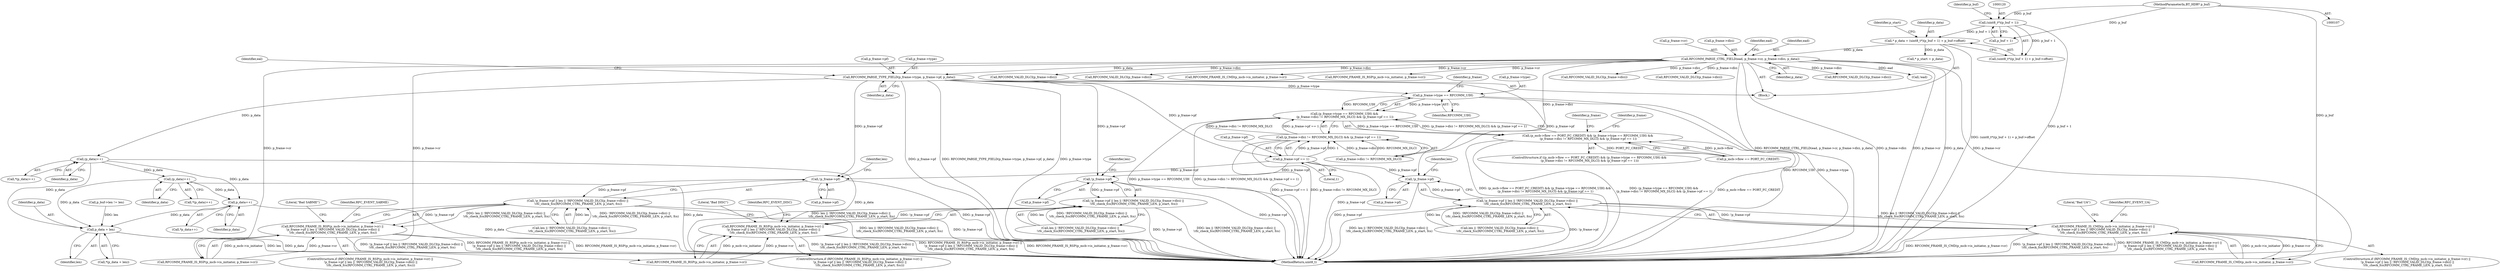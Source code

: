 digraph "0_Android_d4a34fefbf292d1e02336e4e272da3ef1e3eef85@pointer" {
"1000163" [label="(Call,RFCOMM_PARSE_TYPE_FIELD(p_frame->type, p_frame->pf, p_data))"];
"1000146" [label="(Call,RFCOMM_PARSE_CTRL_FIELD(ead, p_frame->cr, p_frame->dlci, p_data))"];
"1000116" [label="(Call,* p_data = (uint8_t*)(p_buf + 1) + p_buf->offset)"];
"1000119" [label="(Call,(uint8_t*)(p_buf + 1))"];
"1000110" [label="(MethodParameterIn,BT_HDR* p_buf)"];
"1000182" [label="(Call,(p_data)++)"];
"1000200" [label="(Call,(p_data)++)"];
"1000273" [label="(Call,p_data++)"];
"1000307" [label="(Call,p_data + len)"];
"1000251" [label="(Call,p_frame->type == RFCOMM_UIH)"];
"1000250" [label="(Call,(p_frame->type == RFCOMM_UIH) &&\n (p_frame->dlci != RFCOMM_MX_DLCI) && (p_frame->pf == 1))"];
"1000244" [label="(Call,(p_mcb->flow == PORT_FC_CREDIT) && (p_frame->type == RFCOMM_UIH) &&\n (p_frame->dlci != RFCOMM_MX_DLCI) && (p_frame->pf == 1))"];
"1000262" [label="(Call,p_frame->pf == 1)"];
"1000256" [label="(Call,(p_frame->dlci != RFCOMM_MX_DLCI) && (p_frame->pf == 1))"];
"1000326" [label="(Call,!p_frame->pf)"];
"1000325" [label="(Call,!p_frame->pf || len || !RFCOMM_VALID_DLCI(p_frame->dlci) ||\n !rfc_check_fcs(RFCOMM_CTRL_FRAME_LEN, p_start, fcs))"];
"1000317" [label="(Call,RFCOMM_FRAME_IS_RSP(p_mcb->is_initiator, p_frame->cr) ||\n !p_frame->pf || len || !RFCOMM_VALID_DLCI(p_frame->dlci) ||\n !rfc_check_fcs(RFCOMM_CTRL_FRAME_LEN, p_start, fcs))"];
"1000362" [label="(Call,!p_frame->pf)"];
"1000361" [label="(Call,!p_frame->pf || len || !RFCOMM_VALID_DLCI(p_frame->dlci) ||\n !rfc_check_fcs(RFCOMM_CTRL_FRAME_LEN, p_start, fcs))"];
"1000353" [label="(Call,RFCOMM_FRAME_IS_CMD(p_mcb->is_initiator, p_frame->cr) ||\n !p_frame->pf || len || !RFCOMM_VALID_DLCI(p_frame->dlci) ||\n !rfc_check_fcs(RFCOMM_CTRL_FRAME_LEN, p_start, fcs))"];
"1000429" [label="(Call,!p_frame->pf)"];
"1000428" [label="(Call,!p_frame->pf || len || !RFCOMM_VALID_DLCI(p_frame->dlci) ||\n !rfc_check_fcs(RFCOMM_CTRL_FRAME_LEN, p_start, fcs))"];
"1000420" [label="(Call,RFCOMM_FRAME_IS_RSP(p_mcb->is_initiator, p_frame->cr) ||\n !p_frame->pf || len || !RFCOMM_VALID_DLCI(p_frame->dlci) ||\n !rfc_check_fcs(RFCOMM_CTRL_FRAME_LEN, p_start, fcs))"];
"1000430" [label="(Call,p_frame->pf)"];
"1000345" [label="(Literal,\"Bad SABME\")"];
"1000448" [label="(Literal,\"Bad DISC\")"];
"1000437" [label="(Call,RFCOMM_VALID_DLCI(p_frame->dlci))"];
"1000433" [label="(Call,len || !RFCOMM_VALID_DLCI(p_frame->dlci) ||\n !rfc_check_fcs(RFCOMM_CTRL_FRAME_LEN, p_start, fcs))"];
"1000428" [label="(Call,!p_frame->pf || len || !RFCOMM_VALID_DLCI(p_frame->dlci) ||\n !rfc_check_fcs(RFCOMM_CTRL_FRAME_LEN, p_start, fcs))"];
"1000497" [label="(MethodReturn,uint8_t)"];
"1000273" [label="(Call,p_data++)"];
"1000200" [label="(Call,(p_data)++)"];
"1000318" [label="(Call,RFCOMM_FRAME_IS_RSP(p_mcb->is_initiator, p_frame->cr))"];
"1000128" [label="(Call,* p_start = p_data)"];
"1000307" [label="(Call,p_data + len)"];
"1000316" [label="(ControlStructure,if (RFCOMM_FRAME_IS_RSP(p_mcb->is_initiator, p_frame->cr) ||\n !p_frame->pf || len || !RFCOMM_VALID_DLCI(p_frame->dlci) ||\n !rfc_check_fcs(RFCOMM_CTRL_FRAME_LEN, p_start, fcs)))"];
"1000401" [label="(Call,RFCOMM_VALID_DLCI(p_frame->dlci))"];
"1000354" [label="(Call,RFCOMM_FRAME_IS_CMD(p_mcb->is_initiator, p_frame->cr))"];
"1000421" [label="(Call,RFCOMM_FRAME_IS_RSP(p_mcb->is_initiator, p_frame->cr))"];
"1000330" [label="(Call,len || !RFCOMM_VALID_DLCI(p_frame->dlci) ||\n !rfc_check_fcs(RFCOMM_CTRL_FRAME_LEN, p_start, fcs))"];
"1000306" [label="(Call,*(p_data + len))"];
"1000367" [label="(Identifier,len)"];
"1000266" [label="(Literal,1)"];
"1000119" [label="(Call,(uint8_t*)(p_buf + 1))"];
"1000453" [label="(Identifier,RFC_EVENT_DISC)"];
"1000363" [label="(Call,p_frame->pf)"];
"1000270" [label="(Identifier,p_frame)"];
"1000116" [label="(Call,* p_data = (uint8_t*)(p_buf + 1) + p_buf->offset)"];
"1000251" [label="(Call,p_frame->type == RFCOMM_UIH)"];
"1000272" [label="(Call,*p_data++)"];
"1000154" [label="(Identifier,p_data)"];
"1000111" [label="(Block,)"];
"1000262" [label="(Call,p_frame->pf == 1)"];
"1000370" [label="(Call,RFCOMM_VALID_DLCI(p_frame->dlci))"];
"1000309" [label="(Identifier,len)"];
"1000148" [label="(Call,p_frame->cr)"];
"1000381" [label="(Literal,\"Bad UA\")"];
"1000256" [label="(Call,(p_frame->dlci != RFCOMM_MX_DLCI) && (p_frame->pf == 1))"];
"1000286" [label="(Identifier,p_frame)"];
"1000156" [label="(Call,!ead)"];
"1000201" [label="(Identifier,p_data)"];
"1000353" [label="(Call,RFCOMM_FRAME_IS_CMD(p_mcb->is_initiator, p_frame->cr) ||\n !p_frame->pf || len || !RFCOMM_VALID_DLCI(p_frame->dlci) ||\n !rfc_check_fcs(RFCOMM_CTRL_FRAME_LEN, p_start, fcs))"];
"1000334" [label="(Call,RFCOMM_VALID_DLCI(p_frame->dlci))"];
"1000110" [label="(MethodParameterIn,BT_HDR* p_buf)"];
"1000257" [label="(Call,p_frame->dlci != RFCOMM_MX_DLCI)"];
"1000250" [label="(Call,(p_frame->type == RFCOMM_UIH) &&\n (p_frame->dlci != RFCOMM_MX_DLCI) && (p_frame->pf == 1))"];
"1000429" [label="(Call,!p_frame->pf)"];
"1000457" [label="(Call,RFCOMM_VALID_DLCI(p_frame->dlci))"];
"1000352" [label="(ControlStructure,if (RFCOMM_FRAME_IS_CMD(p_mcb->is_initiator, p_frame->cr) ||\n !p_frame->pf || len || !RFCOMM_VALID_DLCI(p_frame->dlci) ||\n !rfc_check_fcs(RFCOMM_CTRL_FRAME_LEN, p_start, fcs)))"];
"1000361" [label="(Call,!p_frame->pf || len || !RFCOMM_VALID_DLCI(p_frame->dlci) ||\n !rfc_check_fcs(RFCOMM_CTRL_FRAME_LEN, p_start, fcs))"];
"1000327" [label="(Call,p_frame->pf)"];
"1000151" [label="(Call,p_frame->dlci)"];
"1000255" [label="(Identifier,RFCOMM_UIH)"];
"1000244" [label="(Call,(p_mcb->flow == PORT_FC_CREDIT) && (p_frame->type == RFCOMM_UIH) &&\n (p_frame->dlci != RFCOMM_MX_DLCI) && (p_frame->pf == 1))"];
"1000420" [label="(Call,RFCOMM_FRAME_IS_RSP(p_mcb->is_initiator, p_frame->cr) ||\n !p_frame->pf || len || !RFCOMM_VALID_DLCI(p_frame->dlci) ||\n !rfc_check_fcs(RFCOMM_CTRL_FRAME_LEN, p_start, fcs))"];
"1000419" [label="(ControlStructure,if (RFCOMM_FRAME_IS_RSP(p_mcb->is_initiator, p_frame->cr) ||\n !p_frame->pf || len || !RFCOMM_VALID_DLCI(p_frame->dlci) ||\n !rfc_check_fcs(RFCOMM_CTRL_FRAME_LEN, p_start, fcs)))"];
"1000366" [label="(Call,len || !RFCOMM_VALID_DLCI(p_frame->dlci) ||\n !rfc_check_fcs(RFCOMM_CTRL_FRAME_LEN, p_start, fcs))"];
"1000274" [label="(Identifier,p_data)"];
"1000362" [label="(Call,!p_frame->pf)"];
"1000350" [label="(Identifier,RFC_EVENT_SABME)"];
"1000125" [label="(Identifier,p_buf)"];
"1000245" [label="(Call,p_mcb->flow == PORT_FC_CREDIT)"];
"1000308" [label="(Identifier,p_data)"];
"1000290" [label="(Call,p_buf->len != len)"];
"1000172" [label="(Identifier,eal)"];
"1000317" [label="(Call,RFCOMM_FRAME_IS_RSP(p_mcb->is_initiator, p_frame->cr) ||\n !p_frame->pf || len || !RFCOMM_VALID_DLCI(p_frame->dlci) ||\n !rfc_check_fcs(RFCOMM_CTRL_FRAME_LEN, p_start, fcs))"];
"1000182" [label="(Call,(p_data)++)"];
"1000390" [label="(Call,RFCOMM_FRAME_IS_CMD(p_mcb->is_initiator, p_frame->cr))"];
"1000480" [label="(Call,RFCOMM_FRAME_IS_RSP(p_mcb->is_initiator, p_frame->cr))"];
"1000167" [label="(Call,p_frame->pf)"];
"1000117" [label="(Identifier,p_data)"];
"1000121" [label="(Call,p_buf + 1)"];
"1000183" [label="(Identifier,p_data)"];
"1000163" [label="(Call,RFCOMM_PARSE_TYPE_FIELD(p_frame->type, p_frame->pf, p_data))"];
"1000263" [label="(Call,p_frame->pf)"];
"1000170" [label="(Identifier,p_data)"];
"1000325" [label="(Call,!p_frame->pf || len || !RFCOMM_VALID_DLCI(p_frame->dlci) ||\n !rfc_check_fcs(RFCOMM_CTRL_FRAME_LEN, p_start, fcs))"];
"1000326" [label="(Call,!p_frame->pf)"];
"1000157" [label="(Identifier,ead)"];
"1000118" [label="(Call,(uint8_t*)(p_buf + 1) + p_buf->offset)"];
"1000199" [label="(Call,*(p_data)++)"];
"1000331" [label="(Identifier,len)"];
"1000386" [label="(Identifier,RFC_EVENT_UA)"];
"1000252" [label="(Call,p_frame->type)"];
"1000129" [label="(Identifier,p_start)"];
"1000434" [label="(Identifier,len)"];
"1000146" [label="(Call,RFCOMM_PARSE_CTRL_FIELD(ead, p_frame->cr, p_frame->dlci, p_data))"];
"1000259" [label="(Identifier,p_frame)"];
"1000181" [label="(Call,*(p_data)++)"];
"1000147" [label="(Identifier,ead)"];
"1000164" [label="(Call,p_frame->type)"];
"1000243" [label="(ControlStructure,if ((p_mcb->flow == PORT_FC_CREDIT) && (p_frame->type == RFCOMM_UIH) &&\n (p_frame->dlci != RFCOMM_MX_DLCI) && (p_frame->pf == 1)))"];
"1000163" -> "1000111"  [label="AST: "];
"1000163" -> "1000170"  [label="CFG: "];
"1000164" -> "1000163"  [label="AST: "];
"1000167" -> "1000163"  [label="AST: "];
"1000170" -> "1000163"  [label="AST: "];
"1000172" -> "1000163"  [label="CFG: "];
"1000163" -> "1000497"  [label="DDG: p_frame->type"];
"1000163" -> "1000497"  [label="DDG: p_frame->pf"];
"1000163" -> "1000497"  [label="DDG: RFCOMM_PARSE_TYPE_FIELD(p_frame->type, p_frame->pf, p_data)"];
"1000146" -> "1000163"  [label="DDG: p_data"];
"1000163" -> "1000182"  [label="DDG: p_data"];
"1000163" -> "1000251"  [label="DDG: p_frame->type"];
"1000163" -> "1000262"  [label="DDG: p_frame->pf"];
"1000163" -> "1000326"  [label="DDG: p_frame->pf"];
"1000163" -> "1000362"  [label="DDG: p_frame->pf"];
"1000163" -> "1000429"  [label="DDG: p_frame->pf"];
"1000146" -> "1000111"  [label="AST: "];
"1000146" -> "1000154"  [label="CFG: "];
"1000147" -> "1000146"  [label="AST: "];
"1000148" -> "1000146"  [label="AST: "];
"1000151" -> "1000146"  [label="AST: "];
"1000154" -> "1000146"  [label="AST: "];
"1000157" -> "1000146"  [label="CFG: "];
"1000146" -> "1000497"  [label="DDG: p_frame->dlci"];
"1000146" -> "1000497"  [label="DDG: p_frame->cr"];
"1000146" -> "1000497"  [label="DDG: p_data"];
"1000146" -> "1000497"  [label="DDG: RFCOMM_PARSE_CTRL_FIELD(ead, p_frame->cr, p_frame->dlci, p_data)"];
"1000116" -> "1000146"  [label="DDG: p_data"];
"1000146" -> "1000156"  [label="DDG: ead"];
"1000146" -> "1000257"  [label="DDG: p_frame->dlci"];
"1000146" -> "1000318"  [label="DDG: p_frame->cr"];
"1000146" -> "1000334"  [label="DDG: p_frame->dlci"];
"1000146" -> "1000354"  [label="DDG: p_frame->cr"];
"1000146" -> "1000370"  [label="DDG: p_frame->dlci"];
"1000146" -> "1000390"  [label="DDG: p_frame->cr"];
"1000146" -> "1000401"  [label="DDG: p_frame->dlci"];
"1000146" -> "1000421"  [label="DDG: p_frame->cr"];
"1000146" -> "1000437"  [label="DDG: p_frame->dlci"];
"1000146" -> "1000457"  [label="DDG: p_frame->dlci"];
"1000146" -> "1000480"  [label="DDG: p_frame->cr"];
"1000116" -> "1000111"  [label="AST: "];
"1000116" -> "1000118"  [label="CFG: "];
"1000117" -> "1000116"  [label="AST: "];
"1000118" -> "1000116"  [label="AST: "];
"1000129" -> "1000116"  [label="CFG: "];
"1000116" -> "1000497"  [label="DDG: (uint8_t*)(p_buf + 1) + p_buf->offset"];
"1000119" -> "1000116"  [label="DDG: p_buf + 1"];
"1000116" -> "1000128"  [label="DDG: p_data"];
"1000119" -> "1000118"  [label="AST: "];
"1000119" -> "1000121"  [label="CFG: "];
"1000120" -> "1000119"  [label="AST: "];
"1000121" -> "1000119"  [label="AST: "];
"1000125" -> "1000119"  [label="CFG: "];
"1000119" -> "1000497"  [label="DDG: p_buf + 1"];
"1000119" -> "1000118"  [label="DDG: p_buf + 1"];
"1000110" -> "1000119"  [label="DDG: p_buf"];
"1000110" -> "1000107"  [label="AST: "];
"1000110" -> "1000497"  [label="DDG: p_buf"];
"1000110" -> "1000121"  [label="DDG: p_buf"];
"1000182" -> "1000181"  [label="AST: "];
"1000182" -> "1000183"  [label="CFG: "];
"1000183" -> "1000182"  [label="AST: "];
"1000181" -> "1000182"  [label="CFG: "];
"1000182" -> "1000497"  [label="DDG: p_data"];
"1000182" -> "1000200"  [label="DDG: p_data"];
"1000182" -> "1000273"  [label="DDG: p_data"];
"1000182" -> "1000307"  [label="DDG: p_data"];
"1000200" -> "1000199"  [label="AST: "];
"1000200" -> "1000201"  [label="CFG: "];
"1000201" -> "1000200"  [label="AST: "];
"1000199" -> "1000200"  [label="CFG: "];
"1000200" -> "1000497"  [label="DDG: p_data"];
"1000200" -> "1000273"  [label="DDG: p_data"];
"1000200" -> "1000307"  [label="DDG: p_data"];
"1000273" -> "1000272"  [label="AST: "];
"1000273" -> "1000274"  [label="CFG: "];
"1000274" -> "1000273"  [label="AST: "];
"1000272" -> "1000273"  [label="CFG: "];
"1000273" -> "1000497"  [label="DDG: p_data"];
"1000273" -> "1000307"  [label="DDG: p_data"];
"1000307" -> "1000306"  [label="AST: "];
"1000307" -> "1000309"  [label="CFG: "];
"1000308" -> "1000307"  [label="AST: "];
"1000309" -> "1000307"  [label="AST: "];
"1000306" -> "1000307"  [label="CFG: "];
"1000307" -> "1000497"  [label="DDG: len"];
"1000307" -> "1000497"  [label="DDG: p_data"];
"1000290" -> "1000307"  [label="DDG: len"];
"1000251" -> "1000250"  [label="AST: "];
"1000251" -> "1000255"  [label="CFG: "];
"1000252" -> "1000251"  [label="AST: "];
"1000255" -> "1000251"  [label="AST: "];
"1000259" -> "1000251"  [label="CFG: "];
"1000250" -> "1000251"  [label="CFG: "];
"1000251" -> "1000497"  [label="DDG: RFCOMM_UIH"];
"1000251" -> "1000497"  [label="DDG: p_frame->type"];
"1000251" -> "1000250"  [label="DDG: p_frame->type"];
"1000251" -> "1000250"  [label="DDG: RFCOMM_UIH"];
"1000250" -> "1000244"  [label="AST: "];
"1000250" -> "1000256"  [label="CFG: "];
"1000256" -> "1000250"  [label="AST: "];
"1000244" -> "1000250"  [label="CFG: "];
"1000250" -> "1000497"  [label="DDG: p_frame->type == RFCOMM_UIH"];
"1000250" -> "1000497"  [label="DDG: (p_frame->dlci != RFCOMM_MX_DLCI) && (p_frame->pf == 1)"];
"1000250" -> "1000244"  [label="DDG: p_frame->type == RFCOMM_UIH"];
"1000250" -> "1000244"  [label="DDG: (p_frame->dlci != RFCOMM_MX_DLCI) && (p_frame->pf == 1)"];
"1000256" -> "1000250"  [label="DDG: p_frame->dlci != RFCOMM_MX_DLCI"];
"1000256" -> "1000250"  [label="DDG: p_frame->pf == 1"];
"1000244" -> "1000243"  [label="AST: "];
"1000244" -> "1000245"  [label="CFG: "];
"1000245" -> "1000244"  [label="AST: "];
"1000270" -> "1000244"  [label="CFG: "];
"1000286" -> "1000244"  [label="CFG: "];
"1000244" -> "1000497"  [label="DDG: (p_mcb->flow == PORT_FC_CREDIT) && (p_frame->type == RFCOMM_UIH) &&\n (p_frame->dlci != RFCOMM_MX_DLCI) && (p_frame->pf == 1)"];
"1000244" -> "1000497"  [label="DDG: (p_frame->type == RFCOMM_UIH) &&\n (p_frame->dlci != RFCOMM_MX_DLCI) && (p_frame->pf == 1)"];
"1000244" -> "1000497"  [label="DDG: p_mcb->flow == PORT_FC_CREDIT"];
"1000245" -> "1000244"  [label="DDG: p_mcb->flow"];
"1000245" -> "1000244"  [label="DDG: PORT_FC_CREDIT"];
"1000262" -> "1000256"  [label="AST: "];
"1000262" -> "1000266"  [label="CFG: "];
"1000263" -> "1000262"  [label="AST: "];
"1000266" -> "1000262"  [label="AST: "];
"1000256" -> "1000262"  [label="CFG: "];
"1000262" -> "1000497"  [label="DDG: p_frame->pf"];
"1000262" -> "1000256"  [label="DDG: p_frame->pf"];
"1000262" -> "1000256"  [label="DDG: 1"];
"1000262" -> "1000326"  [label="DDG: p_frame->pf"];
"1000262" -> "1000362"  [label="DDG: p_frame->pf"];
"1000262" -> "1000429"  [label="DDG: p_frame->pf"];
"1000256" -> "1000257"  [label="CFG: "];
"1000257" -> "1000256"  [label="AST: "];
"1000256" -> "1000497"  [label="DDG: p_frame->pf == 1"];
"1000256" -> "1000497"  [label="DDG: p_frame->dlci != RFCOMM_MX_DLCI"];
"1000257" -> "1000256"  [label="DDG: p_frame->dlci"];
"1000257" -> "1000256"  [label="DDG: RFCOMM_MX_DLCI"];
"1000326" -> "1000325"  [label="AST: "];
"1000326" -> "1000327"  [label="CFG: "];
"1000327" -> "1000326"  [label="AST: "];
"1000331" -> "1000326"  [label="CFG: "];
"1000325" -> "1000326"  [label="CFG: "];
"1000326" -> "1000497"  [label="DDG: p_frame->pf"];
"1000326" -> "1000325"  [label="DDG: p_frame->pf"];
"1000325" -> "1000317"  [label="AST: "];
"1000325" -> "1000330"  [label="CFG: "];
"1000330" -> "1000325"  [label="AST: "];
"1000317" -> "1000325"  [label="CFG: "];
"1000325" -> "1000497"  [label="DDG: !p_frame->pf"];
"1000325" -> "1000497"  [label="DDG: len || !RFCOMM_VALID_DLCI(p_frame->dlci) ||\n !rfc_check_fcs(RFCOMM_CTRL_FRAME_LEN, p_start, fcs)"];
"1000325" -> "1000317"  [label="DDG: !p_frame->pf"];
"1000325" -> "1000317"  [label="DDG: len || !RFCOMM_VALID_DLCI(p_frame->dlci) ||\n !rfc_check_fcs(RFCOMM_CTRL_FRAME_LEN, p_start, fcs)"];
"1000330" -> "1000325"  [label="DDG: len"];
"1000330" -> "1000325"  [label="DDG: !RFCOMM_VALID_DLCI(p_frame->dlci) ||\n !rfc_check_fcs(RFCOMM_CTRL_FRAME_LEN, p_start, fcs)"];
"1000317" -> "1000316"  [label="AST: "];
"1000317" -> "1000318"  [label="CFG: "];
"1000318" -> "1000317"  [label="AST: "];
"1000345" -> "1000317"  [label="CFG: "];
"1000350" -> "1000317"  [label="CFG: "];
"1000317" -> "1000497"  [label="DDG: RFCOMM_FRAME_IS_RSP(p_mcb->is_initiator, p_frame->cr)"];
"1000317" -> "1000497"  [label="DDG: !p_frame->pf || len || !RFCOMM_VALID_DLCI(p_frame->dlci) ||\n !rfc_check_fcs(RFCOMM_CTRL_FRAME_LEN, p_start, fcs)"];
"1000317" -> "1000497"  [label="DDG: RFCOMM_FRAME_IS_RSP(p_mcb->is_initiator, p_frame->cr) ||\n !p_frame->pf || len || !RFCOMM_VALID_DLCI(p_frame->dlci) ||\n !rfc_check_fcs(RFCOMM_CTRL_FRAME_LEN, p_start, fcs)"];
"1000318" -> "1000317"  [label="DDG: p_mcb->is_initiator"];
"1000318" -> "1000317"  [label="DDG: p_frame->cr"];
"1000362" -> "1000361"  [label="AST: "];
"1000362" -> "1000363"  [label="CFG: "];
"1000363" -> "1000362"  [label="AST: "];
"1000367" -> "1000362"  [label="CFG: "];
"1000361" -> "1000362"  [label="CFG: "];
"1000362" -> "1000497"  [label="DDG: p_frame->pf"];
"1000362" -> "1000361"  [label="DDG: p_frame->pf"];
"1000361" -> "1000353"  [label="AST: "];
"1000361" -> "1000366"  [label="CFG: "];
"1000366" -> "1000361"  [label="AST: "];
"1000353" -> "1000361"  [label="CFG: "];
"1000361" -> "1000497"  [label="DDG: len || !RFCOMM_VALID_DLCI(p_frame->dlci) ||\n !rfc_check_fcs(RFCOMM_CTRL_FRAME_LEN, p_start, fcs)"];
"1000361" -> "1000497"  [label="DDG: !p_frame->pf"];
"1000361" -> "1000353"  [label="DDG: !p_frame->pf"];
"1000361" -> "1000353"  [label="DDG: len || !RFCOMM_VALID_DLCI(p_frame->dlci) ||\n !rfc_check_fcs(RFCOMM_CTRL_FRAME_LEN, p_start, fcs)"];
"1000366" -> "1000361"  [label="DDG: len"];
"1000366" -> "1000361"  [label="DDG: !RFCOMM_VALID_DLCI(p_frame->dlci) ||\n !rfc_check_fcs(RFCOMM_CTRL_FRAME_LEN, p_start, fcs)"];
"1000353" -> "1000352"  [label="AST: "];
"1000353" -> "1000354"  [label="CFG: "];
"1000354" -> "1000353"  [label="AST: "];
"1000381" -> "1000353"  [label="CFG: "];
"1000386" -> "1000353"  [label="CFG: "];
"1000353" -> "1000497"  [label="DDG: !p_frame->pf || len || !RFCOMM_VALID_DLCI(p_frame->dlci) ||\n !rfc_check_fcs(RFCOMM_CTRL_FRAME_LEN, p_start, fcs)"];
"1000353" -> "1000497"  [label="DDG: RFCOMM_FRAME_IS_CMD(p_mcb->is_initiator, p_frame->cr) ||\n !p_frame->pf || len || !RFCOMM_VALID_DLCI(p_frame->dlci) ||\n !rfc_check_fcs(RFCOMM_CTRL_FRAME_LEN, p_start, fcs)"];
"1000353" -> "1000497"  [label="DDG: RFCOMM_FRAME_IS_CMD(p_mcb->is_initiator, p_frame->cr)"];
"1000354" -> "1000353"  [label="DDG: p_mcb->is_initiator"];
"1000354" -> "1000353"  [label="DDG: p_frame->cr"];
"1000429" -> "1000428"  [label="AST: "];
"1000429" -> "1000430"  [label="CFG: "];
"1000430" -> "1000429"  [label="AST: "];
"1000434" -> "1000429"  [label="CFG: "];
"1000428" -> "1000429"  [label="CFG: "];
"1000429" -> "1000497"  [label="DDG: p_frame->pf"];
"1000429" -> "1000428"  [label="DDG: p_frame->pf"];
"1000428" -> "1000420"  [label="AST: "];
"1000428" -> "1000433"  [label="CFG: "];
"1000433" -> "1000428"  [label="AST: "];
"1000420" -> "1000428"  [label="CFG: "];
"1000428" -> "1000497"  [label="DDG: len || !RFCOMM_VALID_DLCI(p_frame->dlci) ||\n !rfc_check_fcs(RFCOMM_CTRL_FRAME_LEN, p_start, fcs)"];
"1000428" -> "1000497"  [label="DDG: !p_frame->pf"];
"1000428" -> "1000420"  [label="DDG: !p_frame->pf"];
"1000428" -> "1000420"  [label="DDG: len || !RFCOMM_VALID_DLCI(p_frame->dlci) ||\n !rfc_check_fcs(RFCOMM_CTRL_FRAME_LEN, p_start, fcs)"];
"1000433" -> "1000428"  [label="DDG: len"];
"1000433" -> "1000428"  [label="DDG: !RFCOMM_VALID_DLCI(p_frame->dlci) ||\n !rfc_check_fcs(RFCOMM_CTRL_FRAME_LEN, p_start, fcs)"];
"1000420" -> "1000419"  [label="AST: "];
"1000420" -> "1000421"  [label="CFG: "];
"1000421" -> "1000420"  [label="AST: "];
"1000448" -> "1000420"  [label="CFG: "];
"1000453" -> "1000420"  [label="CFG: "];
"1000420" -> "1000497"  [label="DDG: !p_frame->pf || len || !RFCOMM_VALID_DLCI(p_frame->dlci) ||\n !rfc_check_fcs(RFCOMM_CTRL_FRAME_LEN, p_start, fcs)"];
"1000420" -> "1000497"  [label="DDG: RFCOMM_FRAME_IS_RSP(p_mcb->is_initiator, p_frame->cr) ||\n !p_frame->pf || len || !RFCOMM_VALID_DLCI(p_frame->dlci) ||\n !rfc_check_fcs(RFCOMM_CTRL_FRAME_LEN, p_start, fcs)"];
"1000420" -> "1000497"  [label="DDG: RFCOMM_FRAME_IS_RSP(p_mcb->is_initiator, p_frame->cr)"];
"1000421" -> "1000420"  [label="DDG: p_mcb->is_initiator"];
"1000421" -> "1000420"  [label="DDG: p_frame->cr"];
}
